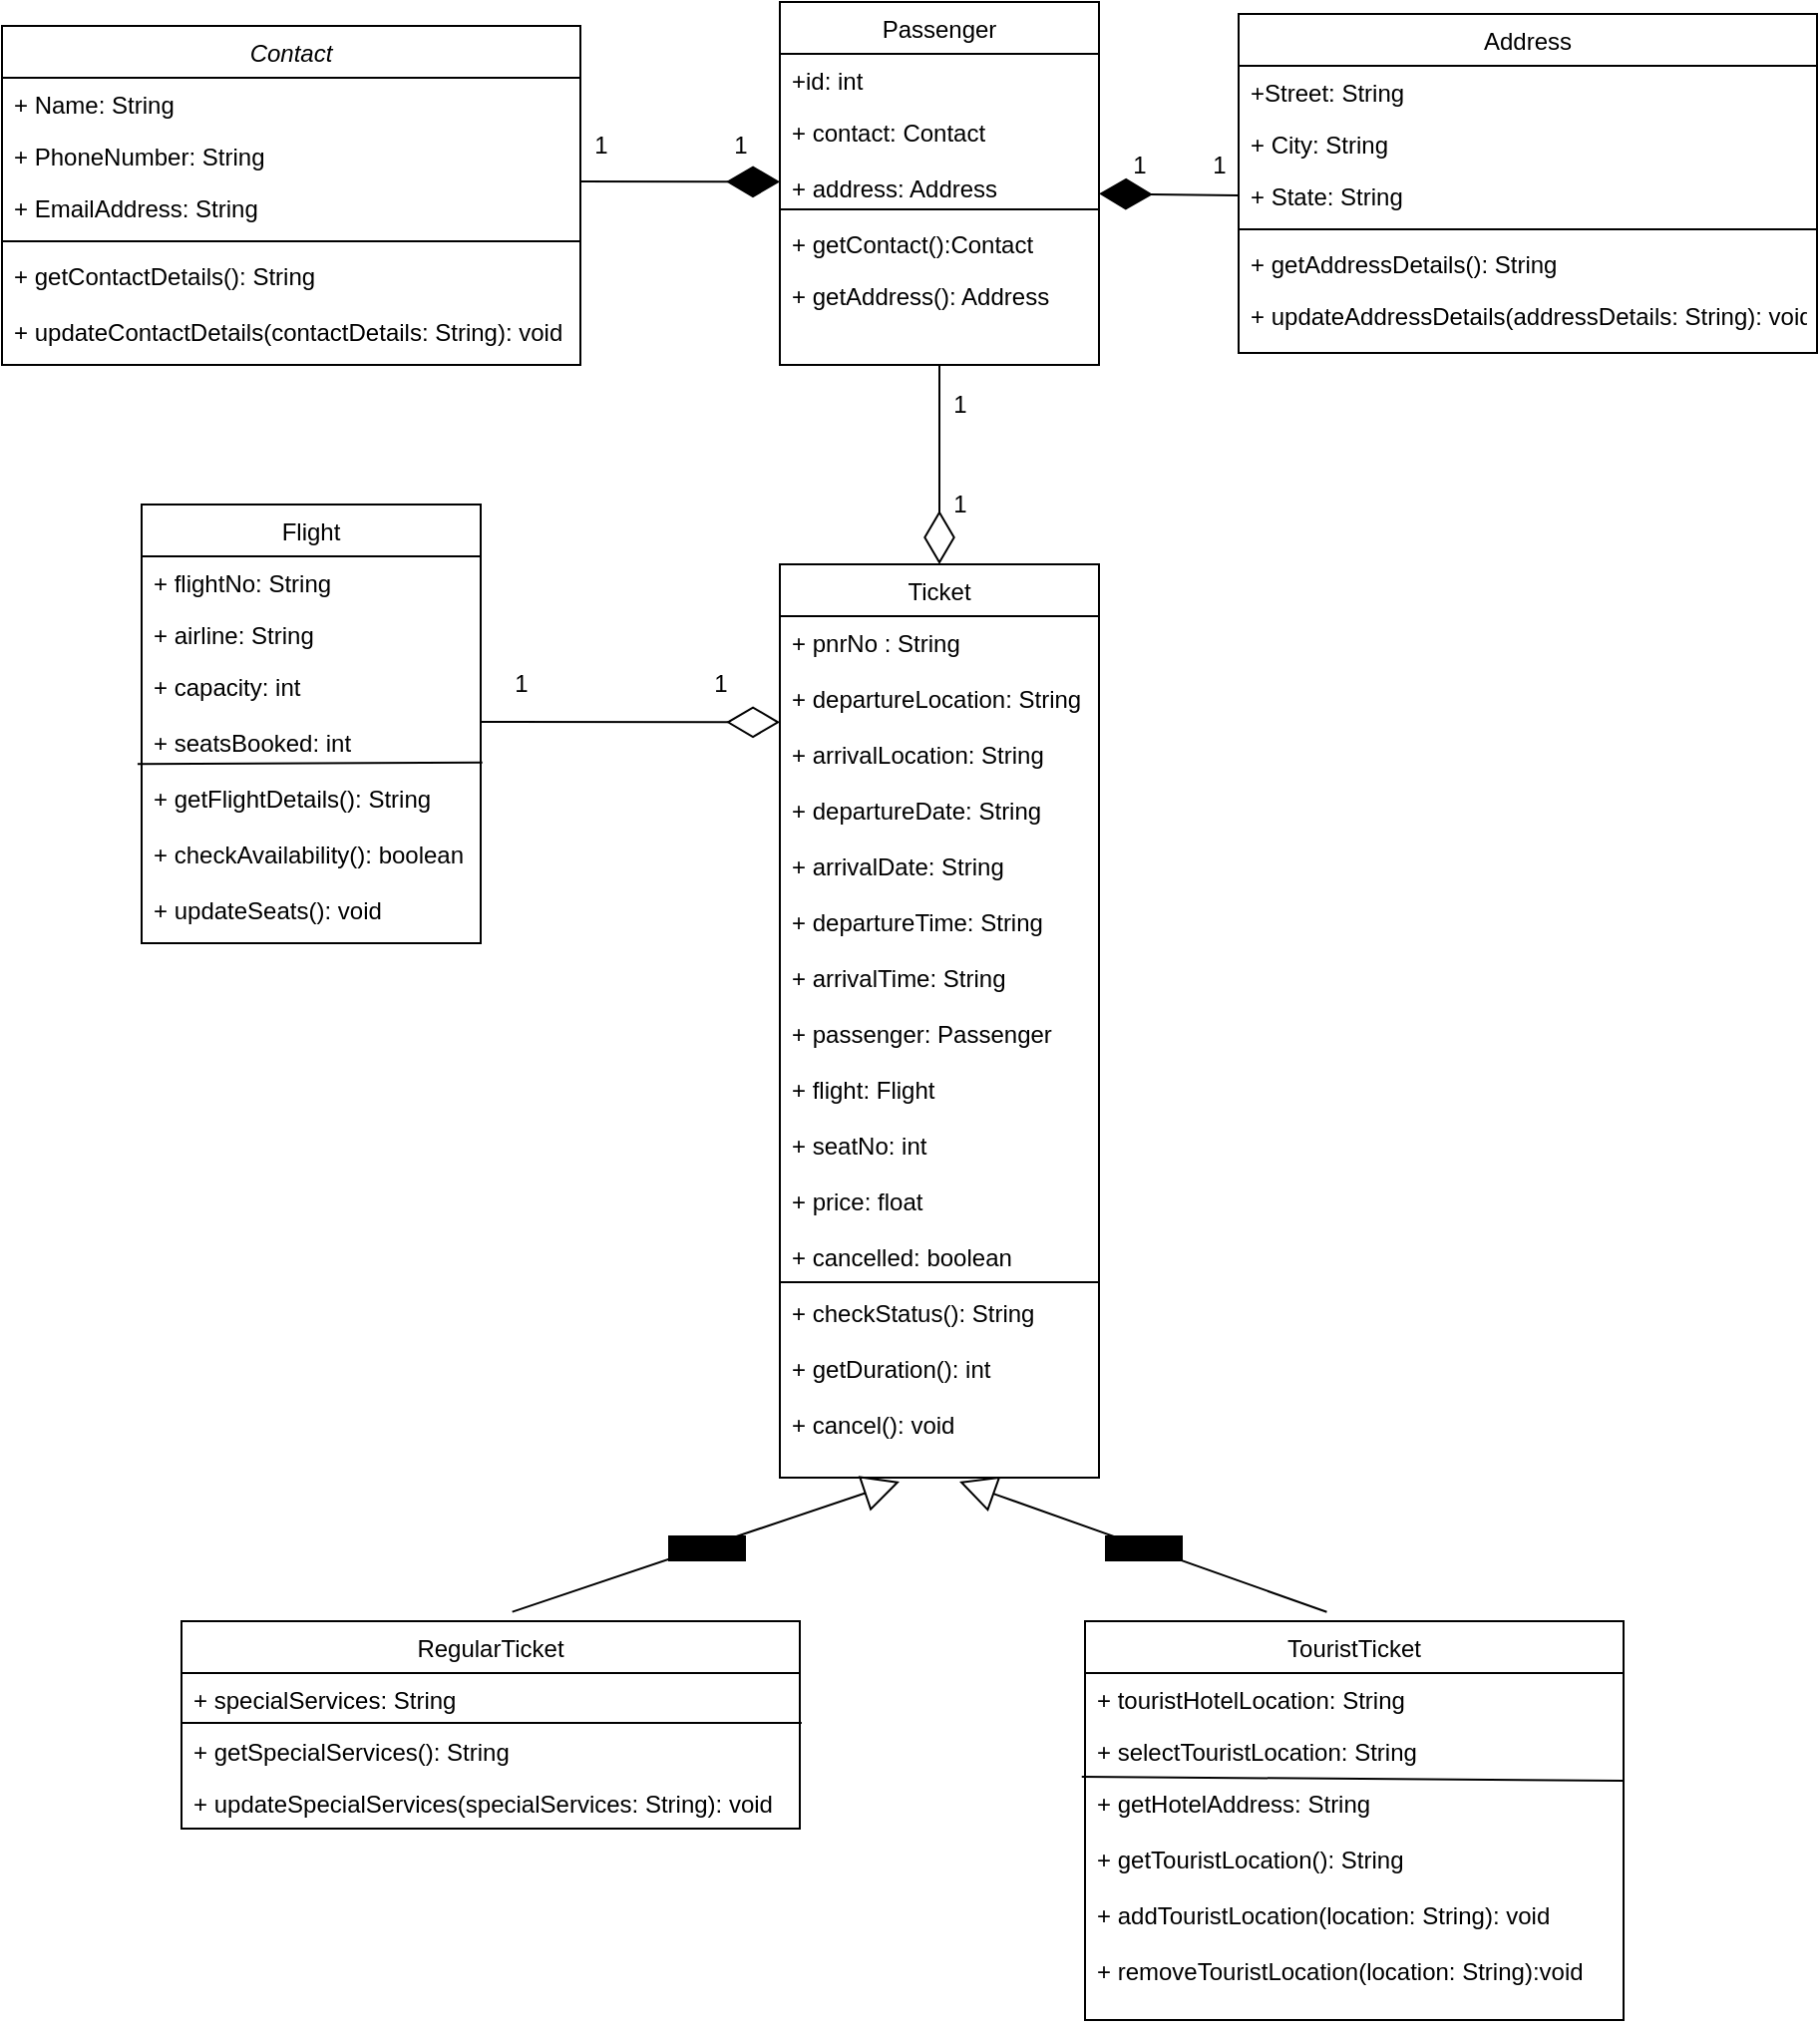 <mxfile version="15.0.3" type="device"><diagram id="C5RBs43oDa-KdzZeNtuy" name="Page-1"><mxGraphModel dx="2274" dy="708" grid="1" gridSize="10" guides="1" tooltips="1" connect="1" arrows="1" fold="1" page="1" pageScale="1" pageWidth="827" pageHeight="1169" math="0" shadow="0"><root><mxCell id="WIyWlLk6GJQsqaUBKTNV-0"/><mxCell id="WIyWlLk6GJQsqaUBKTNV-1" parent="WIyWlLk6GJQsqaUBKTNV-0"/><mxCell id="zkfFHV4jXpPFQw0GAbJ--0" value="Contact" style="swimlane;fontStyle=2;align=center;verticalAlign=top;childLayout=stackLayout;horizontal=1;startSize=26;horizontalStack=0;resizeParent=1;resizeLast=0;collapsible=1;marginBottom=0;rounded=0;shadow=0;strokeWidth=1;" parent="WIyWlLk6GJQsqaUBKTNV-1" vertex="1"><mxGeometry x="-130" y="40" width="290" height="170" as="geometry"><mxRectangle x="230" y="140" width="160" height="26" as="alternateBounds"/></mxGeometry></mxCell><mxCell id="zkfFHV4jXpPFQw0GAbJ--1" value="+ Name: String" style="text;align=left;verticalAlign=top;spacingLeft=4;spacingRight=4;overflow=hidden;rotatable=0;points=[[0,0.5],[1,0.5]];portConstraint=eastwest;" parent="zkfFHV4jXpPFQw0GAbJ--0" vertex="1"><mxGeometry y="26" width="290" height="26" as="geometry"/></mxCell><mxCell id="zkfFHV4jXpPFQw0GAbJ--2" value="+ PhoneNumber: String" style="text;align=left;verticalAlign=top;spacingLeft=4;spacingRight=4;overflow=hidden;rotatable=0;points=[[0,0.5],[1,0.5]];portConstraint=eastwest;rounded=0;shadow=0;html=0;" parent="zkfFHV4jXpPFQw0GAbJ--0" vertex="1"><mxGeometry y="52" width="290" height="26" as="geometry"/></mxCell><mxCell id="zkfFHV4jXpPFQw0GAbJ--3" value="+ EmailAddress: String" style="text;align=left;verticalAlign=top;spacingLeft=4;spacingRight=4;overflow=hidden;rotatable=0;points=[[0,0.5],[1,0.5]];portConstraint=eastwest;rounded=0;shadow=0;html=0;" parent="zkfFHV4jXpPFQw0GAbJ--0" vertex="1"><mxGeometry y="78" width="290" height="26" as="geometry"/></mxCell><mxCell id="zkfFHV4jXpPFQw0GAbJ--4" value="" style="line;html=1;strokeWidth=1;align=left;verticalAlign=middle;spacingTop=-1;spacingLeft=3;spacingRight=3;rotatable=0;labelPosition=right;points=[];portConstraint=eastwest;" parent="zkfFHV4jXpPFQw0GAbJ--0" vertex="1"><mxGeometry y="104" width="290" height="8" as="geometry"/></mxCell><mxCell id="zkfFHV4jXpPFQw0GAbJ--5" value="+ getContactDetails(): String&#10;&#10;+ updateContactDetails(contactDetails: String): void" style="text;align=left;verticalAlign=top;spacingLeft=4;spacingRight=4;overflow=hidden;rotatable=0;points=[[0,0.5],[1,0.5]];portConstraint=eastwest;" parent="zkfFHV4jXpPFQw0GAbJ--0" vertex="1"><mxGeometry y="112" width="290" height="58" as="geometry"/></mxCell><mxCell id="zkfFHV4jXpPFQw0GAbJ--6" value="Passenger" style="swimlane;fontStyle=0;align=center;verticalAlign=top;childLayout=stackLayout;horizontal=1;startSize=26;horizontalStack=0;resizeParent=1;resizeLast=0;collapsible=1;marginBottom=0;rounded=0;shadow=0;strokeWidth=1;" parent="WIyWlLk6GJQsqaUBKTNV-1" vertex="1"><mxGeometry x="260" y="28" width="160" height="182" as="geometry"><mxRectangle x="130" y="380" width="160" height="26" as="alternateBounds"/></mxGeometry></mxCell><mxCell id="zkfFHV4jXpPFQw0GAbJ--7" value="+id: int" style="text;align=left;verticalAlign=top;spacingLeft=4;spacingRight=4;overflow=hidden;rotatable=0;points=[[0,0.5],[1,0.5]];portConstraint=eastwest;" parent="zkfFHV4jXpPFQw0GAbJ--6" vertex="1"><mxGeometry y="26" width="160" height="26" as="geometry"/></mxCell><mxCell id="zkfFHV4jXpPFQw0GAbJ--8" value="+ contact: Contact&#10;&#10;+ address: Address" style="text;align=left;verticalAlign=top;spacingLeft=4;spacingRight=4;overflow=hidden;rotatable=0;points=[[0,0.5],[1,0.5]];portConstraint=eastwest;rounded=0;shadow=0;html=0;" parent="zkfFHV4jXpPFQw0GAbJ--6" vertex="1"><mxGeometry y="52" width="160" height="48" as="geometry"/></mxCell><mxCell id="zkfFHV4jXpPFQw0GAbJ--9" value="" style="line;html=1;strokeWidth=1;align=left;verticalAlign=middle;spacingTop=-1;spacingLeft=3;spacingRight=3;rotatable=0;labelPosition=right;points=[];portConstraint=eastwest;" parent="zkfFHV4jXpPFQw0GAbJ--6" vertex="1"><mxGeometry y="100" width="160" height="8" as="geometry"/></mxCell><mxCell id="zkfFHV4jXpPFQw0GAbJ--10" value="+ getContact():Contact" style="text;align=left;verticalAlign=top;spacingLeft=4;spacingRight=4;overflow=hidden;rotatable=0;points=[[0,0.5],[1,0.5]];portConstraint=eastwest;fontStyle=0" parent="zkfFHV4jXpPFQw0GAbJ--6" vertex="1"><mxGeometry y="108" width="160" height="26" as="geometry"/></mxCell><mxCell id="zkfFHV4jXpPFQw0GAbJ--11" value="+ getAddress(): Address" style="text;align=left;verticalAlign=top;spacingLeft=4;spacingRight=4;overflow=hidden;rotatable=0;points=[[0,0.5],[1,0.5]];portConstraint=eastwest;" parent="zkfFHV4jXpPFQw0GAbJ--6" vertex="1"><mxGeometry y="134" width="160" height="36" as="geometry"/></mxCell><mxCell id="zkfFHV4jXpPFQw0GAbJ--13" value="Ticket" style="swimlane;fontStyle=0;align=center;verticalAlign=top;childLayout=stackLayout;horizontal=1;startSize=26;horizontalStack=0;resizeParent=1;resizeLast=0;collapsible=1;marginBottom=0;rounded=0;shadow=0;strokeWidth=1;" parent="WIyWlLk6GJQsqaUBKTNV-1" vertex="1"><mxGeometry x="260" y="310" width="160" height="458" as="geometry"><mxRectangle x="340" y="380" width="170" height="26" as="alternateBounds"/></mxGeometry></mxCell><mxCell id="zkfFHV4jXpPFQw0GAbJ--14" value="+ pnrNo : String&#10;&#10;+ departureLocation: String&#10;&#10;+ arrivalLocation: String&#10;&#10;+ departureDate: String&#10;&#10;+ arrivalDate: String&#10;&#10;+ departureTime: String&#10;&#10;+ arrivalTime: String&#10;&#10;+ passenger: Passenger&#10;&#10;+ flight: Flight&#10;&#10;+ seatNo: int&#10;&#10;+ price: float&#10;&#10;+ cancelled: boolean&#10;&#10;+ checkStatus(): String&#10;&#10;+ getDuration(): int&#10;&#10;+ cancel(): void&#10;&#10;" style="text;align=left;verticalAlign=top;spacingLeft=4;spacingRight=4;overflow=hidden;rotatable=0;points=[[0,0.5],[1,0.5]];portConstraint=eastwest;" parent="zkfFHV4jXpPFQw0GAbJ--13" vertex="1"><mxGeometry y="26" width="160" height="424" as="geometry"/></mxCell><mxCell id="zkfFHV4jXpPFQw0GAbJ--17" value="Address" style="swimlane;fontStyle=0;align=center;verticalAlign=top;childLayout=stackLayout;horizontal=1;startSize=26;horizontalStack=0;resizeParent=1;resizeLast=0;collapsible=1;marginBottom=0;rounded=0;shadow=0;strokeWidth=1;" parent="WIyWlLk6GJQsqaUBKTNV-1" vertex="1"><mxGeometry x="490" y="34" width="290" height="170" as="geometry"><mxRectangle x="550" y="140" width="160" height="26" as="alternateBounds"/></mxGeometry></mxCell><mxCell id="zkfFHV4jXpPFQw0GAbJ--18" value="+Street: String" style="text;align=left;verticalAlign=top;spacingLeft=4;spacingRight=4;overflow=hidden;rotatable=0;points=[[0,0.5],[1,0.5]];portConstraint=eastwest;" parent="zkfFHV4jXpPFQw0GAbJ--17" vertex="1"><mxGeometry y="26" width="290" height="26" as="geometry"/></mxCell><mxCell id="zkfFHV4jXpPFQw0GAbJ--19" value="+ City: String" style="text;align=left;verticalAlign=top;spacingLeft=4;spacingRight=4;overflow=hidden;rotatable=0;points=[[0,0.5],[1,0.5]];portConstraint=eastwest;rounded=0;shadow=0;html=0;" parent="zkfFHV4jXpPFQw0GAbJ--17" vertex="1"><mxGeometry y="52" width="290" height="26" as="geometry"/></mxCell><mxCell id="1gxD2dvMrhFf8Biz9Y2F-20" value="" style="endArrow=diamondThin;endFill=1;endSize=24;html=1;labelBackgroundColor=#000000;exitX=0;exitY=0.5;exitDx=0;exitDy=0;" edge="1" parent="zkfFHV4jXpPFQw0GAbJ--17" source="zkfFHV4jXpPFQw0GAbJ--20"><mxGeometry width="160" relative="1" as="geometry"><mxPoint x="90" y="90.17" as="sourcePoint"/><mxPoint x="-70" y="90.17" as="targetPoint"/></mxGeometry></mxCell><mxCell id="zkfFHV4jXpPFQw0GAbJ--20" value="+ State: String" style="text;align=left;verticalAlign=top;spacingLeft=4;spacingRight=4;overflow=hidden;rotatable=0;points=[[0,0.5],[1,0.5]];portConstraint=eastwest;rounded=0;shadow=0;html=0;" parent="zkfFHV4jXpPFQw0GAbJ--17" vertex="1"><mxGeometry y="78" width="290" height="26" as="geometry"/></mxCell><mxCell id="zkfFHV4jXpPFQw0GAbJ--23" value="" style="line;html=1;strokeWidth=1;align=left;verticalAlign=middle;spacingTop=-1;spacingLeft=3;spacingRight=3;rotatable=0;labelPosition=right;points=[];portConstraint=eastwest;" parent="zkfFHV4jXpPFQw0GAbJ--17" vertex="1"><mxGeometry y="104" width="290" height="8" as="geometry"/></mxCell><mxCell id="zkfFHV4jXpPFQw0GAbJ--24" value="+ getAddressDetails(): String" style="text;align=left;verticalAlign=top;spacingLeft=4;spacingRight=4;overflow=hidden;rotatable=0;points=[[0,0.5],[1,0.5]];portConstraint=eastwest;" parent="zkfFHV4jXpPFQw0GAbJ--17" vertex="1"><mxGeometry y="112" width="290" height="26" as="geometry"/></mxCell><mxCell id="zkfFHV4jXpPFQw0GAbJ--25" value="+ updateAddressDetails(addressDetails: String): void:" style="text;align=left;verticalAlign=top;spacingLeft=4;spacingRight=4;overflow=hidden;rotatable=0;points=[[0,0.5],[1,0.5]];portConstraint=eastwest;" parent="zkfFHV4jXpPFQw0GAbJ--17" vertex="1"><mxGeometry y="138" width="290" height="26" as="geometry"/></mxCell><mxCell id="1gxD2dvMrhFf8Biz9Y2F-0" value="TouristTicket" style="swimlane;fontStyle=0;childLayout=stackLayout;horizontal=1;startSize=26;fillColor=none;horizontalStack=0;resizeParent=1;resizeParentMax=0;resizeLast=0;collapsible=1;marginBottom=0;" vertex="1" parent="WIyWlLk6GJQsqaUBKTNV-1"><mxGeometry x="413" y="840" width="270" height="200" as="geometry"/></mxCell><mxCell id="1gxD2dvMrhFf8Biz9Y2F-1" value="+ touristHotelLocation: String" style="text;strokeColor=none;fillColor=none;align=left;verticalAlign=top;spacingLeft=4;spacingRight=4;overflow=hidden;rotatable=0;points=[[0,0.5],[1,0.5]];portConstraint=eastwest;" vertex="1" parent="1gxD2dvMrhFf8Biz9Y2F-0"><mxGeometry y="26" width="270" height="26" as="geometry"/></mxCell><mxCell id="1gxD2dvMrhFf8Biz9Y2F-2" value="+ selectTouristLocation: String" style="text;strokeColor=none;fillColor=none;align=left;verticalAlign=top;spacingLeft=4;spacingRight=4;overflow=hidden;rotatable=0;points=[[0,0.5],[1,0.5]];portConstraint=eastwest;" vertex="1" parent="1gxD2dvMrhFf8Biz9Y2F-0"><mxGeometry y="52" width="270" height="26" as="geometry"/></mxCell><mxCell id="1gxD2dvMrhFf8Biz9Y2F-3" value="+ getHotelAddress: String&#10;&#10;+ getTouristLocation(): String&#10;&#10;+ addTouristLocation(location: String): void&#10;&#10;+ removeTouristLocation(location: String):void" style="text;strokeColor=none;fillColor=none;align=left;verticalAlign=top;spacingLeft=4;spacingRight=4;overflow=hidden;rotatable=0;points=[[0,0.5],[1,0.5]];portConstraint=eastwest;" vertex="1" parent="1gxD2dvMrhFf8Biz9Y2F-0"><mxGeometry y="78" width="270" height="122" as="geometry"/></mxCell><mxCell id="1gxD2dvMrhFf8Biz9Y2F-15" value="" style="endArrow=none;html=1;labelBackgroundColor=#000000;exitX=-0.006;exitY=0;exitDx=0;exitDy=0;exitPerimeter=0;" edge="1" parent="1gxD2dvMrhFf8Biz9Y2F-0" source="1gxD2dvMrhFf8Biz9Y2F-3"><mxGeometry width="50" height="50" relative="1" as="geometry"><mxPoint x="130" y="128" as="sourcePoint"/><mxPoint x="270" y="80" as="targetPoint"/></mxGeometry></mxCell><mxCell id="1gxD2dvMrhFf8Biz9Y2F-4" value="Flight" style="swimlane;fontStyle=0;childLayout=stackLayout;horizontal=1;startSize=26;fillColor=none;horizontalStack=0;resizeParent=1;resizeParentMax=0;resizeLast=0;collapsible=1;marginBottom=0;" vertex="1" parent="WIyWlLk6GJQsqaUBKTNV-1"><mxGeometry x="-60" y="280" width="170" height="220" as="geometry"/></mxCell><mxCell id="1gxD2dvMrhFf8Biz9Y2F-5" value="+ flightNo: String" style="text;strokeColor=none;fillColor=none;align=left;verticalAlign=top;spacingLeft=4;spacingRight=4;overflow=hidden;rotatable=0;points=[[0,0.5],[1,0.5]];portConstraint=eastwest;" vertex="1" parent="1gxD2dvMrhFf8Biz9Y2F-4"><mxGeometry y="26" width="170" height="26" as="geometry"/></mxCell><mxCell id="1gxD2dvMrhFf8Biz9Y2F-6" value="+ airline: String" style="text;strokeColor=none;fillColor=none;align=left;verticalAlign=top;spacingLeft=4;spacingRight=4;overflow=hidden;rotatable=0;points=[[0,0.5],[1,0.5]];portConstraint=eastwest;" vertex="1" parent="1gxD2dvMrhFf8Biz9Y2F-4"><mxGeometry y="52" width="170" height="26" as="geometry"/></mxCell><mxCell id="1gxD2dvMrhFf8Biz9Y2F-7" value="+ capacity: int&#10;&#10;+ seatsBooked: int&#10;&#10;+ getFlightDetails(): String&#10;&#10;+ checkAvailability(): boolean&#10;&#10;+ updateSeats(): void" style="text;strokeColor=none;fillColor=none;align=left;verticalAlign=top;spacingLeft=4;spacingRight=4;overflow=hidden;rotatable=0;points=[[0,0.5],[1,0.5]];portConstraint=eastwest;" vertex="1" parent="1gxD2dvMrhFf8Biz9Y2F-4"><mxGeometry y="78" width="170" height="142" as="geometry"/></mxCell><mxCell id="1gxD2dvMrhFf8Biz9Y2F-17" value="" style="endArrow=none;html=1;labelBackgroundColor=#000000;exitX=-0.012;exitY=0.367;exitDx=0;exitDy=0;exitPerimeter=0;entryX=1.005;entryY=0.362;entryDx=0;entryDy=0;entryPerimeter=0;" edge="1" parent="1gxD2dvMrhFf8Biz9Y2F-4" source="1gxD2dvMrhFf8Biz9Y2F-7" target="1gxD2dvMrhFf8Biz9Y2F-7"><mxGeometry width="50" height="50" relative="1" as="geometry"><mxPoint x="90" y="180" as="sourcePoint"/><mxPoint x="140" y="130" as="targetPoint"/></mxGeometry></mxCell><mxCell id="1gxD2dvMrhFf8Biz9Y2F-8" value="RegularTicket" style="swimlane;fontStyle=0;childLayout=stackLayout;horizontal=1;startSize=26;fillColor=none;horizontalStack=0;resizeParent=1;resizeParentMax=0;resizeLast=0;collapsible=1;marginBottom=0;" vertex="1" parent="WIyWlLk6GJQsqaUBKTNV-1"><mxGeometry x="-40" y="840" width="310" height="104" as="geometry"/></mxCell><mxCell id="1gxD2dvMrhFf8Biz9Y2F-9" value="+ specialServices: String" style="text;strokeColor=none;fillColor=none;align=left;verticalAlign=top;spacingLeft=4;spacingRight=4;overflow=hidden;rotatable=0;points=[[0,0.5],[1,0.5]];portConstraint=eastwest;" vertex="1" parent="1gxD2dvMrhFf8Biz9Y2F-8"><mxGeometry y="26" width="310" height="26" as="geometry"/></mxCell><mxCell id="1gxD2dvMrhFf8Biz9Y2F-10" value="+ getSpecialServices(): String" style="text;strokeColor=none;fillColor=none;align=left;verticalAlign=top;spacingLeft=4;spacingRight=4;overflow=hidden;rotatable=0;points=[[0,0.5],[1,0.5]];portConstraint=eastwest;" vertex="1" parent="1gxD2dvMrhFf8Biz9Y2F-8"><mxGeometry y="52" width="310" height="26" as="geometry"/></mxCell><mxCell id="1gxD2dvMrhFf8Biz9Y2F-11" value="+ updateSpecialServices(specialServices: String): void" style="text;strokeColor=none;fillColor=none;align=left;verticalAlign=top;spacingLeft=4;spacingRight=4;overflow=hidden;rotatable=0;points=[[0,0.5],[1,0.5]];portConstraint=eastwest;" vertex="1" parent="1gxD2dvMrhFf8Biz9Y2F-8"><mxGeometry y="78" width="310" height="26" as="geometry"/></mxCell><mxCell id="1gxD2dvMrhFf8Biz9Y2F-14" value="" style="endArrow=none;html=1;labelBackgroundColor=#000000;exitX=0;exitY=-0.038;exitDx=0;exitDy=0;exitPerimeter=0;entryX=1.003;entryY=0.962;entryDx=0;entryDy=0;entryPerimeter=0;" edge="1" parent="1gxD2dvMrhFf8Biz9Y2F-8" source="1gxD2dvMrhFf8Biz9Y2F-10" target="1gxD2dvMrhFf8Biz9Y2F-9"><mxGeometry width="50" height="50" relative="1" as="geometry"><mxPoint x="130" y="77" as="sourcePoint"/><mxPoint x="180" y="27" as="targetPoint"/></mxGeometry></mxCell><mxCell id="1gxD2dvMrhFf8Biz9Y2F-18" value="" style="endArrow=none;html=1;labelBackgroundColor=#000000;" edge="1" parent="WIyWlLk6GJQsqaUBKTNV-1"><mxGeometry width="50" height="50" relative="1" as="geometry"><mxPoint x="260" y="670" as="sourcePoint"/><mxPoint x="420" y="670" as="targetPoint"/></mxGeometry></mxCell><mxCell id="1gxD2dvMrhFf8Biz9Y2F-19" value="" style="endArrow=diamondThin;endFill=1;endSize=24;html=1;labelBackgroundColor=#000000;" edge="1" parent="WIyWlLk6GJQsqaUBKTNV-1"><mxGeometry width="160" relative="1" as="geometry"><mxPoint x="160" y="118" as="sourcePoint"/><mxPoint x="260" y="118.17" as="targetPoint"/></mxGeometry></mxCell><mxCell id="1gxD2dvMrhFf8Biz9Y2F-21" value="1" style="text;html=1;align=center;verticalAlign=middle;resizable=0;points=[];autosize=1;strokeColor=none;" vertex="1" parent="WIyWlLk6GJQsqaUBKTNV-1"><mxGeometry x="160" y="90" width="20" height="20" as="geometry"/></mxCell><mxCell id="1gxD2dvMrhFf8Biz9Y2F-23" value="1" style="text;html=1;align=center;verticalAlign=middle;resizable=0;points=[];autosize=1;strokeColor=none;" vertex="1" parent="WIyWlLk6GJQsqaUBKTNV-1"><mxGeometry x="230" y="90" width="20" height="20" as="geometry"/></mxCell><mxCell id="1gxD2dvMrhFf8Biz9Y2F-24" value="1" style="text;html=1;align=center;verticalAlign=middle;resizable=0;points=[];autosize=1;strokeColor=none;" vertex="1" parent="WIyWlLk6GJQsqaUBKTNV-1"><mxGeometry x="470" y="100" width="20" height="20" as="geometry"/></mxCell><mxCell id="1gxD2dvMrhFf8Biz9Y2F-25" value="1" style="text;html=1;align=center;verticalAlign=middle;resizable=0;points=[];autosize=1;strokeColor=none;" vertex="1" parent="WIyWlLk6GJQsqaUBKTNV-1"><mxGeometry x="430" y="100" width="20" height="20" as="geometry"/></mxCell><mxCell id="1gxD2dvMrhFf8Biz9Y2F-26" value="" style="endArrow=diamondThin;endFill=0;endSize=24;html=1;labelBackgroundColor=#000000;" edge="1" parent="WIyWlLk6GJQsqaUBKTNV-1"><mxGeometry width="160" relative="1" as="geometry"><mxPoint x="110" y="389" as="sourcePoint"/><mxPoint x="260" y="389.17" as="targetPoint"/></mxGeometry></mxCell><mxCell id="1gxD2dvMrhFf8Biz9Y2F-28" value="" style="endArrow=diamondThin;endFill=0;endSize=24;html=1;labelBackgroundColor=#000000;entryX=0.5;entryY=0;entryDx=0;entryDy=0;exitX=0.5;exitY=1;exitDx=0;exitDy=0;" edge="1" parent="WIyWlLk6GJQsqaUBKTNV-1" source="zkfFHV4jXpPFQw0GAbJ--6" target="zkfFHV4jXpPFQw0GAbJ--13"><mxGeometry width="160" relative="1" as="geometry"><mxPoint x="250" y="230" as="sourcePoint"/><mxPoint x="410" y="230" as="targetPoint"/></mxGeometry></mxCell><mxCell id="1gxD2dvMrhFf8Biz9Y2F-30" value="1" style="text;html=1;align=center;verticalAlign=middle;resizable=0;points=[];autosize=1;strokeColor=none;" vertex="1" parent="WIyWlLk6GJQsqaUBKTNV-1"><mxGeometry x="340" y="220" width="20" height="20" as="geometry"/></mxCell><mxCell id="1gxD2dvMrhFf8Biz9Y2F-32" value="1" style="text;html=1;align=center;verticalAlign=middle;resizable=0;points=[];autosize=1;strokeColor=none;" vertex="1" parent="WIyWlLk6GJQsqaUBKTNV-1"><mxGeometry x="340" y="270" width="20" height="20" as="geometry"/></mxCell><mxCell id="1gxD2dvMrhFf8Biz9Y2F-33" value="1" style="text;html=1;align=center;verticalAlign=middle;resizable=0;points=[];autosize=1;strokeColor=none;" vertex="1" parent="WIyWlLk6GJQsqaUBKTNV-1"><mxGeometry x="220" y="360" width="20" height="20" as="geometry"/></mxCell><mxCell id="1gxD2dvMrhFf8Biz9Y2F-35" value="1" style="text;html=1;align=center;verticalAlign=middle;resizable=0;points=[];autosize=1;strokeColor=none;" vertex="1" parent="WIyWlLk6GJQsqaUBKTNV-1"><mxGeometry x="120" y="360" width="20" height="20" as="geometry"/></mxCell><mxCell id="1gxD2dvMrhFf8Biz9Y2F-38" value="Extends" style="endArrow=block;endSize=16;endFill=0;html=1;labelBackgroundColor=#000000;exitX=0.535;exitY=-0.045;exitDx=0;exitDy=0;exitPerimeter=0;" edge="1" parent="WIyWlLk6GJQsqaUBKTNV-1" source="1gxD2dvMrhFf8Biz9Y2F-8"><mxGeometry width="160" relative="1" as="geometry"><mxPoint x="160" y="780" as="sourcePoint"/><mxPoint x="320" y="770" as="targetPoint"/></mxGeometry></mxCell><mxCell id="1gxD2dvMrhFf8Biz9Y2F-39" value="Extends" style="endArrow=block;endSize=16;endFill=0;html=1;labelBackgroundColor=#000000;exitX=0.449;exitY=-0.023;exitDx=0;exitDy=0;exitPerimeter=0;" edge="1" parent="WIyWlLk6GJQsqaUBKTNV-1" source="1gxD2dvMrhFf8Biz9Y2F-0"><mxGeometry width="160" relative="1" as="geometry"><mxPoint x="510" y="780" as="sourcePoint"/><mxPoint x="350" y="770" as="targetPoint"/></mxGeometry></mxCell></root></mxGraphModel></diagram></mxfile>